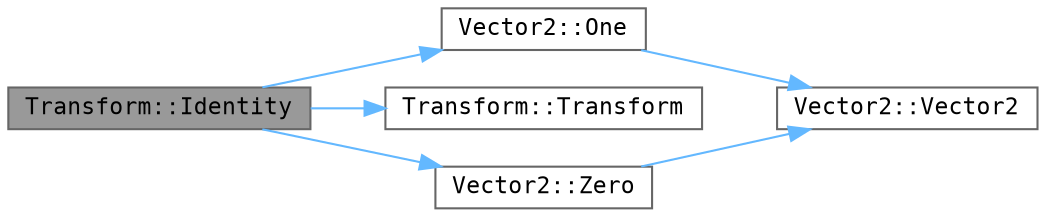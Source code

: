 digraph "Transform::Identity"
{
 // LATEX_PDF_SIZE
  bgcolor="transparent";
  edge [fontname=Consolas,fontsize=11,labelfontname=Helvetica,labelfontsize=10];
  node [fontname=Consolas,fontsize=11,shape=box,height=0.2,width=0.4];
  rankdir="LR";
  Node1 [id="Node000001",label="Transform::Identity",height=0.2,width=0.4,color="gray40", fillcolor="grey60", style="filled", fontcolor="black",tooltip="単位変換を返す関数"];
  Node1 -> Node2 [id="edge1_Node000001_Node000002",color="steelblue1",style="solid",tooltip=" "];
  Node2 [id="Node000002",label="Vector2::One",height=0.2,width=0.4,color="grey40", fillcolor="white", style="filled",URL="$struct_vector2.html#abbb59cf594b0a57c0cb92fced94fb66d",tooltip="単位ベクトルを返す静的メソッド"];
  Node2 -> Node3 [id="edge2_Node000002_Node000003",color="steelblue1",style="solid",tooltip=" "];
  Node3 [id="Node000003",label="Vector2::Vector2",height=0.2,width=0.4,color="grey40", fillcolor="white", style="filled",URL="$struct_vector2.html#a4001b885583512af695e038b9b9f8f95",tooltip="デフォルトコンストラクタ"];
  Node1 -> Node4 [id="edge3_Node000001_Node000004",color="steelblue1",style="solid",tooltip=" "];
  Node4 [id="Node000004",label="Transform::Transform",height=0.2,width=0.4,color="grey40", fillcolor="white", style="filled",URL="$struct_transform.html#aa08ca4266efabc768973cdeea51945ab",tooltip="デフォルトコンストラクタ"];
  Node1 -> Node5 [id="edge4_Node000001_Node000005",color="steelblue1",style="solid",tooltip=" "];
  Node5 [id="Node000005",label="Vector2::Zero",height=0.2,width=0.4,color="grey40", fillcolor="white", style="filled",URL="$struct_vector2.html#ada8e43bb62d460e1f551d2acecb27b33",tooltip="ゼロベクトルを返す静的メソッド"];
  Node5 -> Node3 [id="edge5_Node000005_Node000003",color="steelblue1",style="solid",tooltip=" "];
}
